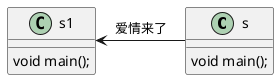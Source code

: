 @startuml



class s{
    void main();
}


class s1{
    void main();
}


s--left-->s1: 爱情来了




@enduml